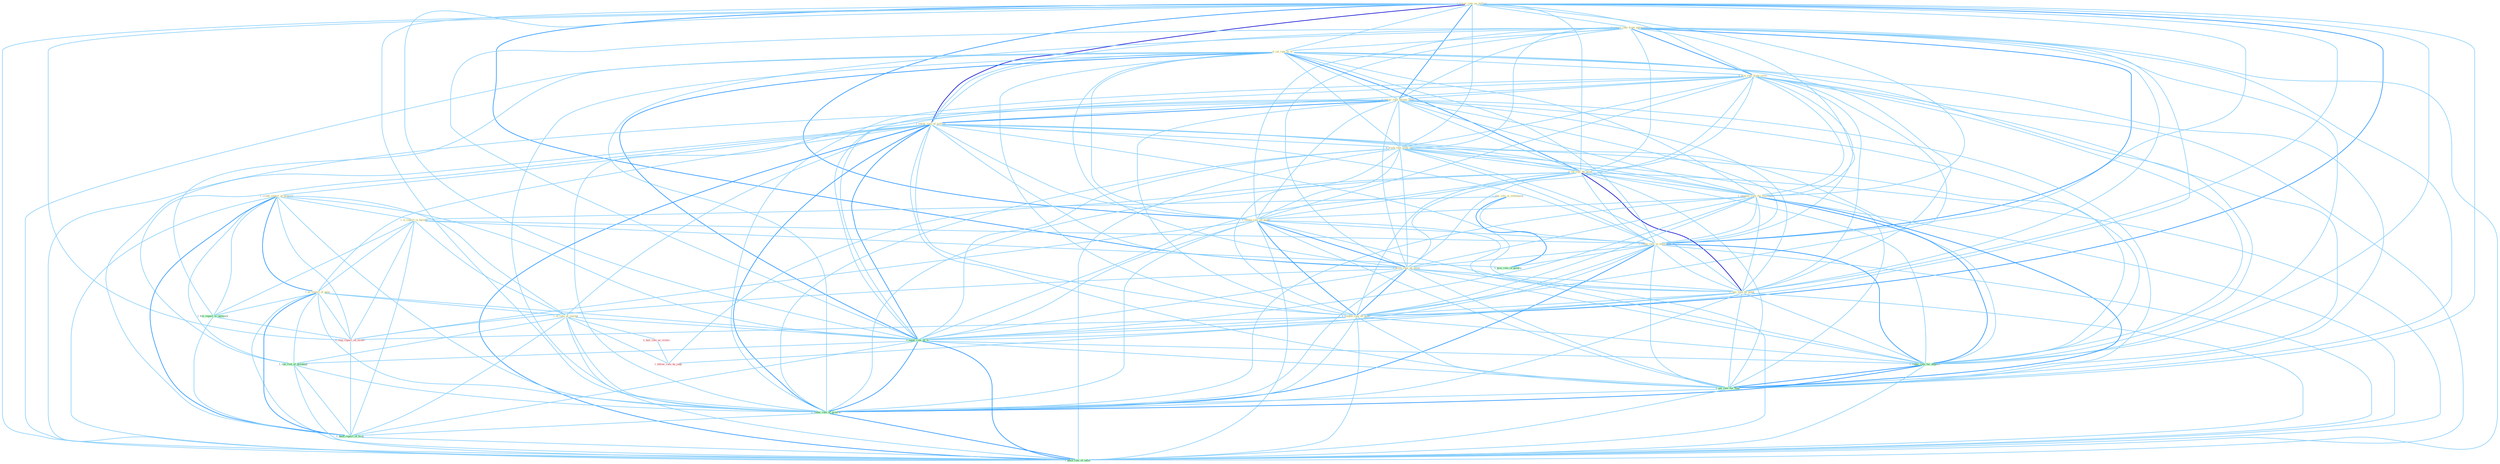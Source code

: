 Graph G{ 
    node
    [shape=polygon,style=filled,width=.5,height=.06,color="#BDFCC9",fixedsize=true,fontsize=4,
    fontcolor="#2f4f4f"];
    {node
    [color="#ffffe0", fontcolor="#8b7d6b"] "1_lower_rate_on_million " "0_expect_rate_from_entitynam " "0_cut_rate_to_% " "0_win_rate_from_critic " "0_lower_rate_becaus_level " "1_lower_rate_of_million " "1_plai_role_in_settlement " "0_track_rate_with_lag " "0_cut_rate_by_point " "1_credit_report_of_genocid " "1_is_report_in_bureau " "1_announc_rate_for_yearnum " "1_retain_rate_on_paper " "1_reduc_rate_in_entitynam " "1_ar_report_of_gene " "1_drive_rate_on_secur " "0_rais_rate_by_point " "1_reckon_rate_on_bond " "1_is_rule_of_journal "}
{node [color="#fff0f5", fontcolor="#b22222"] "0_stop_report_on_street " "0_hail_rule_as_victori " "1_follow_rule_by_judg "}
edge [color="#B0E2FF"];

	"1_lower_rate_on_million " -- "0_expect_rate_from_entitynam " [w="1", color="#87cefa" ];
	"1_lower_rate_on_million " -- "0_cut_rate_to_% " [w="1", color="#87cefa" ];
	"1_lower_rate_on_million " -- "0_win_rate_from_critic " [w="1", color="#87cefa" ];
	"1_lower_rate_on_million " -- "0_lower_rate_becaus_level " [w="2", color="#1e90ff" , len=0.8];
	"1_lower_rate_on_million " -- "1_lower_rate_of_million " [w="3", color="#0000cd" , len=0.6];
	"1_lower_rate_on_million " -- "0_track_rate_with_lag " [w="1", color="#87cefa" ];
	"1_lower_rate_on_million " -- "0_cut_rate_by_point " [w="1", color="#87cefa" ];
	"1_lower_rate_on_million " -- "1_announc_rate_for_yearnum " [w="1", color="#87cefa" ];
	"1_lower_rate_on_million " -- "1_retain_rate_on_paper " [w="2", color="#1e90ff" , len=0.8];
	"1_lower_rate_on_million " -- "1_reduc_rate_in_entitynam " [w="1", color="#87cefa" ];
	"1_lower_rate_on_million " -- "1_drive_rate_on_secur " [w="2", color="#1e90ff" , len=0.8];
	"1_lower_rate_on_million " -- "0_rais_rate_by_point " [w="1", color="#87cefa" ];
	"1_lower_rate_on_million " -- "1_reckon_rate_on_bond " [w="2", color="#1e90ff" , len=0.8];
	"1_lower_rate_on_million " -- "1_equal_rate_of_% " [w="1", color="#87cefa" ];
	"1_lower_rate_on_million " -- "0_stop_report_on_street " [w="1", color="#87cefa" ];
	"1_lower_rate_on_million " -- "1_reduc_rate_for_deposit " [w="1", color="#87cefa" ];
	"1_lower_rate_on_million " -- "1_pai_rate_for_fund " [w="1", color="#87cefa" ];
	"1_lower_rate_on_million " -- "1_reduc_rate_of_growth " [w="1", color="#87cefa" ];
	"1_lower_rate_on_million " -- "1_push_rate_of_inflat " [w="1", color="#87cefa" ];
	"0_expect_rate_from_entitynam " -- "0_cut_rate_to_% " [w="1", color="#87cefa" ];
	"0_expect_rate_from_entitynam " -- "0_win_rate_from_critic " [w="2", color="#1e90ff" , len=0.8];
	"0_expect_rate_from_entitynam " -- "0_lower_rate_becaus_level " [w="1", color="#87cefa" ];
	"0_expect_rate_from_entitynam " -- "1_lower_rate_of_million " [w="1", color="#87cefa" ];
	"0_expect_rate_from_entitynam " -- "0_track_rate_with_lag " [w="1", color="#87cefa" ];
	"0_expect_rate_from_entitynam " -- "0_cut_rate_by_point " [w="1", color="#87cefa" ];
	"0_expect_rate_from_entitynam " -- "1_announc_rate_for_yearnum " [w="1", color="#87cefa" ];
	"0_expect_rate_from_entitynam " -- "1_retain_rate_on_paper " [w="1", color="#87cefa" ];
	"0_expect_rate_from_entitynam " -- "1_reduc_rate_in_entitynam " [w="2", color="#1e90ff" , len=0.8];
	"0_expect_rate_from_entitynam " -- "1_drive_rate_on_secur " [w="1", color="#87cefa" ];
	"0_expect_rate_from_entitynam " -- "0_rais_rate_by_point " [w="1", color="#87cefa" ];
	"0_expect_rate_from_entitynam " -- "1_reckon_rate_on_bond " [w="1", color="#87cefa" ];
	"0_expect_rate_from_entitynam " -- "1_equal_rate_of_% " [w="1", color="#87cefa" ];
	"0_expect_rate_from_entitynam " -- "1_reduc_rate_for_deposit " [w="1", color="#87cefa" ];
	"0_expect_rate_from_entitynam " -- "1_pai_rate_for_fund " [w="1", color="#87cefa" ];
	"0_expect_rate_from_entitynam " -- "1_reduc_rate_of_growth " [w="1", color="#87cefa" ];
	"0_expect_rate_from_entitynam " -- "1_push_rate_of_inflat " [w="1", color="#87cefa" ];
	"0_cut_rate_to_% " -- "0_win_rate_from_critic " [w="1", color="#87cefa" ];
	"0_cut_rate_to_% " -- "0_lower_rate_becaus_level " [w="1", color="#87cefa" ];
	"0_cut_rate_to_% " -- "1_lower_rate_of_million " [w="1", color="#87cefa" ];
	"0_cut_rate_to_% " -- "0_track_rate_with_lag " [w="1", color="#87cefa" ];
	"0_cut_rate_to_% " -- "0_cut_rate_by_point " [w="2", color="#1e90ff" , len=0.8];
	"0_cut_rate_to_% " -- "1_announc_rate_for_yearnum " [w="1", color="#87cefa" ];
	"0_cut_rate_to_% " -- "1_retain_rate_on_paper " [w="1", color="#87cefa" ];
	"0_cut_rate_to_% " -- "1_reduc_rate_in_entitynam " [w="1", color="#87cefa" ];
	"0_cut_rate_to_% " -- "1_drive_rate_on_secur " [w="1", color="#87cefa" ];
	"0_cut_rate_to_% " -- "0_rais_rate_by_point " [w="1", color="#87cefa" ];
	"0_cut_rate_to_% " -- "1_reckon_rate_on_bond " [w="1", color="#87cefa" ];
	"0_cut_rate_to_% " -- "1_file_report_to_network " [w="1", color="#87cefa" ];
	"0_cut_rate_to_% " -- "1_equal_rate_of_% " [w="2", color="#1e90ff" , len=0.8];
	"0_cut_rate_to_% " -- "1_reduc_rate_for_deposit " [w="1", color="#87cefa" ];
	"0_cut_rate_to_% " -- "1_pai_rate_for_fund " [w="1", color="#87cefa" ];
	"0_cut_rate_to_% " -- "1_reduc_rate_of_growth " [w="1", color="#87cefa" ];
	"0_cut_rate_to_% " -- "1_push_rate_of_inflat " [w="1", color="#87cefa" ];
	"0_win_rate_from_critic " -- "0_lower_rate_becaus_level " [w="1", color="#87cefa" ];
	"0_win_rate_from_critic " -- "1_lower_rate_of_million " [w="1", color="#87cefa" ];
	"0_win_rate_from_critic " -- "0_track_rate_with_lag " [w="1", color="#87cefa" ];
	"0_win_rate_from_critic " -- "0_cut_rate_by_point " [w="1", color="#87cefa" ];
	"0_win_rate_from_critic " -- "1_announc_rate_for_yearnum " [w="1", color="#87cefa" ];
	"0_win_rate_from_critic " -- "1_retain_rate_on_paper " [w="1", color="#87cefa" ];
	"0_win_rate_from_critic " -- "1_reduc_rate_in_entitynam " [w="1", color="#87cefa" ];
	"0_win_rate_from_critic " -- "1_drive_rate_on_secur " [w="1", color="#87cefa" ];
	"0_win_rate_from_critic " -- "0_rais_rate_by_point " [w="1", color="#87cefa" ];
	"0_win_rate_from_critic " -- "1_reckon_rate_on_bond " [w="1", color="#87cefa" ];
	"0_win_rate_from_critic " -- "1_equal_rate_of_% " [w="1", color="#87cefa" ];
	"0_win_rate_from_critic " -- "1_reduc_rate_for_deposit " [w="1", color="#87cefa" ];
	"0_win_rate_from_critic " -- "1_pai_rate_for_fund " [w="1", color="#87cefa" ];
	"0_win_rate_from_critic " -- "1_reduc_rate_of_growth " [w="1", color="#87cefa" ];
	"0_win_rate_from_critic " -- "1_push_rate_of_inflat " [w="1", color="#87cefa" ];
	"0_lower_rate_becaus_level " -- "1_lower_rate_of_million " [w="2", color="#1e90ff" , len=0.8];
	"0_lower_rate_becaus_level " -- "0_track_rate_with_lag " [w="1", color="#87cefa" ];
	"0_lower_rate_becaus_level " -- "0_cut_rate_by_point " [w="1", color="#87cefa" ];
	"0_lower_rate_becaus_level " -- "1_announc_rate_for_yearnum " [w="1", color="#87cefa" ];
	"0_lower_rate_becaus_level " -- "1_retain_rate_on_paper " [w="1", color="#87cefa" ];
	"0_lower_rate_becaus_level " -- "1_reduc_rate_in_entitynam " [w="1", color="#87cefa" ];
	"0_lower_rate_becaus_level " -- "1_drive_rate_on_secur " [w="1", color="#87cefa" ];
	"0_lower_rate_becaus_level " -- "0_rais_rate_by_point " [w="1", color="#87cefa" ];
	"0_lower_rate_becaus_level " -- "1_reckon_rate_on_bond " [w="1", color="#87cefa" ];
	"0_lower_rate_becaus_level " -- "1_equal_rate_of_% " [w="1", color="#87cefa" ];
	"0_lower_rate_becaus_level " -- "1_reduc_rate_for_deposit " [w="1", color="#87cefa" ];
	"0_lower_rate_becaus_level " -- "1_pai_rate_for_fund " [w="1", color="#87cefa" ];
	"0_lower_rate_becaus_level " -- "1_reduc_rate_of_growth " [w="1", color="#87cefa" ];
	"0_lower_rate_becaus_level " -- "1_push_rate_of_inflat " [w="1", color="#87cefa" ];
	"1_lower_rate_of_million " -- "0_track_rate_with_lag " [w="1", color="#87cefa" ];
	"1_lower_rate_of_million " -- "0_cut_rate_by_point " [w="1", color="#87cefa" ];
	"1_lower_rate_of_million " -- "1_credit_report_of_genocid " [w="1", color="#87cefa" ];
	"1_lower_rate_of_million " -- "1_announc_rate_for_yearnum " [w="1", color="#87cefa" ];
	"1_lower_rate_of_million " -- "1_retain_rate_on_paper " [w="1", color="#87cefa" ];
	"1_lower_rate_of_million " -- "1_reduc_rate_in_entitynam " [w="1", color="#87cefa" ];
	"1_lower_rate_of_million " -- "1_ar_report_of_gene " [w="1", color="#87cefa" ];
	"1_lower_rate_of_million " -- "1_drive_rate_on_secur " [w="1", color="#87cefa" ];
	"1_lower_rate_of_million " -- "0_rais_rate_by_point " [w="1", color="#87cefa" ];
	"1_lower_rate_of_million " -- "1_reckon_rate_on_bond " [w="1", color="#87cefa" ];
	"1_lower_rate_of_million " -- "1_is_rule_of_journal " [w="1", color="#87cefa" ];
	"1_lower_rate_of_million " -- "1_equal_rate_of_% " [w="2", color="#1e90ff" , len=0.8];
	"1_lower_rate_of_million " -- "1_reduc_rate_for_deposit " [w="1", color="#87cefa" ];
	"1_lower_rate_of_million " -- "1_pai_rate_for_fund " [w="1", color="#87cefa" ];
	"1_lower_rate_of_million " -- "1_run_risk_of_disintegr " [w="1", color="#87cefa" ];
	"1_lower_rate_of_million " -- "1_reduc_rate_of_growth " [w="2", color="#1e90ff" , len=0.8];
	"1_lower_rate_of_million " -- "1_been_report_of_firm " [w="1", color="#87cefa" ];
	"1_lower_rate_of_million " -- "1_push_rate_of_inflat " [w="2", color="#1e90ff" , len=0.8];
	"1_plai_role_in_settlement " -- "1_is_report_in_bureau " [w="1", color="#87cefa" ];
	"1_plai_role_in_settlement " -- "1_reduc_rate_in_entitynam " [w="1", color="#87cefa" ];
	"1_plai_role_in_settlement " -- "1_give_role_in_govern " [w="2", color="#1e90ff" , len=0.8];
	"0_track_rate_with_lag " -- "0_cut_rate_by_point " [w="1", color="#87cefa" ];
	"0_track_rate_with_lag " -- "1_announc_rate_for_yearnum " [w="1", color="#87cefa" ];
	"0_track_rate_with_lag " -- "1_retain_rate_on_paper " [w="1", color="#87cefa" ];
	"0_track_rate_with_lag " -- "1_reduc_rate_in_entitynam " [w="1", color="#87cefa" ];
	"0_track_rate_with_lag " -- "1_drive_rate_on_secur " [w="1", color="#87cefa" ];
	"0_track_rate_with_lag " -- "0_rais_rate_by_point " [w="1", color="#87cefa" ];
	"0_track_rate_with_lag " -- "1_reckon_rate_on_bond " [w="1", color="#87cefa" ];
	"0_track_rate_with_lag " -- "1_equal_rate_of_% " [w="1", color="#87cefa" ];
	"0_track_rate_with_lag " -- "1_reduc_rate_for_deposit " [w="1", color="#87cefa" ];
	"0_track_rate_with_lag " -- "1_pai_rate_for_fund " [w="1", color="#87cefa" ];
	"0_track_rate_with_lag " -- "1_reduc_rate_of_growth " [w="1", color="#87cefa" ];
	"0_track_rate_with_lag " -- "1_push_rate_of_inflat " [w="1", color="#87cefa" ];
	"0_cut_rate_by_point " -- "1_announc_rate_for_yearnum " [w="1", color="#87cefa" ];
	"0_cut_rate_by_point " -- "1_retain_rate_on_paper " [w="1", color="#87cefa" ];
	"0_cut_rate_by_point " -- "1_reduc_rate_in_entitynam " [w="1", color="#87cefa" ];
	"0_cut_rate_by_point " -- "1_drive_rate_on_secur " [w="1", color="#87cefa" ];
	"0_cut_rate_by_point " -- "0_rais_rate_by_point " [w="3", color="#0000cd" , len=0.6];
	"0_cut_rate_by_point " -- "1_reckon_rate_on_bond " [w="1", color="#87cefa" ];
	"0_cut_rate_by_point " -- "1_equal_rate_of_% " [w="1", color="#87cefa" ];
	"0_cut_rate_by_point " -- "1_reduc_rate_for_deposit " [w="1", color="#87cefa" ];
	"0_cut_rate_by_point " -- "1_pai_rate_for_fund " [w="1", color="#87cefa" ];
	"0_cut_rate_by_point " -- "1_follow_rule_by_judg " [w="1", color="#87cefa" ];
	"0_cut_rate_by_point " -- "1_reduc_rate_of_growth " [w="1", color="#87cefa" ];
	"0_cut_rate_by_point " -- "1_push_rate_of_inflat " [w="1", color="#87cefa" ];
	"1_credit_report_of_genocid " -- "1_is_report_in_bureau " [w="1", color="#87cefa" ];
	"1_credit_report_of_genocid " -- "1_ar_report_of_gene " [w="2", color="#1e90ff" , len=0.8];
	"1_credit_report_of_genocid " -- "1_is_rule_of_journal " [w="1", color="#87cefa" ];
	"1_credit_report_of_genocid " -- "1_file_report_to_network " [w="1", color="#87cefa" ];
	"1_credit_report_of_genocid " -- "1_equal_rate_of_% " [w="1", color="#87cefa" ];
	"1_credit_report_of_genocid " -- "0_stop_report_on_street " [w="1", color="#87cefa" ];
	"1_credit_report_of_genocid " -- "1_run_risk_of_disintegr " [w="1", color="#87cefa" ];
	"1_credit_report_of_genocid " -- "1_reduc_rate_of_growth " [w="1", color="#87cefa" ];
	"1_credit_report_of_genocid " -- "1_been_report_of_firm " [w="2", color="#1e90ff" , len=0.8];
	"1_credit_report_of_genocid " -- "1_push_rate_of_inflat " [w="1", color="#87cefa" ];
	"1_is_report_in_bureau " -- "1_reduc_rate_in_entitynam " [w="1", color="#87cefa" ];
	"1_is_report_in_bureau " -- "1_ar_report_of_gene " [w="1", color="#87cefa" ];
	"1_is_report_in_bureau " -- "1_is_rule_of_journal " [w="1", color="#87cefa" ];
	"1_is_report_in_bureau " -- "1_file_report_to_network " [w="1", color="#87cefa" ];
	"1_is_report_in_bureau " -- "0_stop_report_on_street " [w="1", color="#87cefa" ];
	"1_is_report_in_bureau " -- "1_give_role_in_govern " [w="1", color="#87cefa" ];
	"1_is_report_in_bureau " -- "1_been_report_of_firm " [w="1", color="#87cefa" ];
	"1_announc_rate_for_yearnum " -- "1_retain_rate_on_paper " [w="1", color="#87cefa" ];
	"1_announc_rate_for_yearnum " -- "1_reduc_rate_in_entitynam " [w="1", color="#87cefa" ];
	"1_announc_rate_for_yearnum " -- "1_drive_rate_on_secur " [w="1", color="#87cefa" ];
	"1_announc_rate_for_yearnum " -- "0_rais_rate_by_point " [w="1", color="#87cefa" ];
	"1_announc_rate_for_yearnum " -- "1_reckon_rate_on_bond " [w="1", color="#87cefa" ];
	"1_announc_rate_for_yearnum " -- "1_equal_rate_of_% " [w="1", color="#87cefa" ];
	"1_announc_rate_for_yearnum " -- "1_reduc_rate_for_deposit " [w="2", color="#1e90ff" , len=0.8];
	"1_announc_rate_for_yearnum " -- "1_pai_rate_for_fund " [w="2", color="#1e90ff" , len=0.8];
	"1_announc_rate_for_yearnum " -- "1_reduc_rate_of_growth " [w="1", color="#87cefa" ];
	"1_announc_rate_for_yearnum " -- "1_push_rate_of_inflat " [w="1", color="#87cefa" ];
	"1_retain_rate_on_paper " -- "1_reduc_rate_in_entitynam " [w="1", color="#87cefa" ];
	"1_retain_rate_on_paper " -- "1_drive_rate_on_secur " [w="2", color="#1e90ff" , len=0.8];
	"1_retain_rate_on_paper " -- "0_rais_rate_by_point " [w="1", color="#87cefa" ];
	"1_retain_rate_on_paper " -- "1_reckon_rate_on_bond " [w="2", color="#1e90ff" , len=0.8];
	"1_retain_rate_on_paper " -- "1_equal_rate_of_% " [w="1", color="#87cefa" ];
	"1_retain_rate_on_paper " -- "0_stop_report_on_street " [w="1", color="#87cefa" ];
	"1_retain_rate_on_paper " -- "1_reduc_rate_for_deposit " [w="1", color="#87cefa" ];
	"1_retain_rate_on_paper " -- "1_pai_rate_for_fund " [w="1", color="#87cefa" ];
	"1_retain_rate_on_paper " -- "1_reduc_rate_of_growth " [w="1", color="#87cefa" ];
	"1_retain_rate_on_paper " -- "1_push_rate_of_inflat " [w="1", color="#87cefa" ];
	"1_reduc_rate_in_entitynam " -- "1_drive_rate_on_secur " [w="1", color="#87cefa" ];
	"1_reduc_rate_in_entitynam " -- "0_rais_rate_by_point " [w="1", color="#87cefa" ];
	"1_reduc_rate_in_entitynam " -- "1_reckon_rate_on_bond " [w="1", color="#87cefa" ];
	"1_reduc_rate_in_entitynam " -- "1_equal_rate_of_% " [w="1", color="#87cefa" ];
	"1_reduc_rate_in_entitynam " -- "1_reduc_rate_for_deposit " [w="2", color="#1e90ff" , len=0.8];
	"1_reduc_rate_in_entitynam " -- "1_give_role_in_govern " [w="1", color="#87cefa" ];
	"1_reduc_rate_in_entitynam " -- "1_pai_rate_for_fund " [w="1", color="#87cefa" ];
	"1_reduc_rate_in_entitynam " -- "1_reduc_rate_of_growth " [w="2", color="#1e90ff" , len=0.8];
	"1_reduc_rate_in_entitynam " -- "1_push_rate_of_inflat " [w="1", color="#87cefa" ];
	"1_ar_report_of_gene " -- "1_is_rule_of_journal " [w="1", color="#87cefa" ];
	"1_ar_report_of_gene " -- "1_file_report_to_network " [w="1", color="#87cefa" ];
	"1_ar_report_of_gene " -- "1_equal_rate_of_% " [w="1", color="#87cefa" ];
	"1_ar_report_of_gene " -- "0_stop_report_on_street " [w="1", color="#87cefa" ];
	"1_ar_report_of_gene " -- "1_run_risk_of_disintegr " [w="1", color="#87cefa" ];
	"1_ar_report_of_gene " -- "1_reduc_rate_of_growth " [w="1", color="#87cefa" ];
	"1_ar_report_of_gene " -- "1_been_report_of_firm " [w="2", color="#1e90ff" , len=0.8];
	"1_ar_report_of_gene " -- "1_push_rate_of_inflat " [w="1", color="#87cefa" ];
	"1_drive_rate_on_secur " -- "0_rais_rate_by_point " [w="1", color="#87cefa" ];
	"1_drive_rate_on_secur " -- "1_reckon_rate_on_bond " [w="2", color="#1e90ff" , len=0.8];
	"1_drive_rate_on_secur " -- "1_equal_rate_of_% " [w="1", color="#87cefa" ];
	"1_drive_rate_on_secur " -- "0_stop_report_on_street " [w="1", color="#87cefa" ];
	"1_drive_rate_on_secur " -- "1_reduc_rate_for_deposit " [w="1", color="#87cefa" ];
	"1_drive_rate_on_secur " -- "1_pai_rate_for_fund " [w="1", color="#87cefa" ];
	"1_drive_rate_on_secur " -- "1_reduc_rate_of_growth " [w="1", color="#87cefa" ];
	"1_drive_rate_on_secur " -- "1_push_rate_of_inflat " [w="1", color="#87cefa" ];
	"0_rais_rate_by_point " -- "1_reckon_rate_on_bond " [w="1", color="#87cefa" ];
	"0_rais_rate_by_point " -- "1_equal_rate_of_% " [w="1", color="#87cefa" ];
	"0_rais_rate_by_point " -- "1_reduc_rate_for_deposit " [w="1", color="#87cefa" ];
	"0_rais_rate_by_point " -- "1_pai_rate_for_fund " [w="1", color="#87cefa" ];
	"0_rais_rate_by_point " -- "1_follow_rule_by_judg " [w="1", color="#87cefa" ];
	"0_rais_rate_by_point " -- "1_reduc_rate_of_growth " [w="1", color="#87cefa" ];
	"0_rais_rate_by_point " -- "1_push_rate_of_inflat " [w="1", color="#87cefa" ];
	"1_reckon_rate_on_bond " -- "1_equal_rate_of_% " [w="1", color="#87cefa" ];
	"1_reckon_rate_on_bond " -- "0_stop_report_on_street " [w="1", color="#87cefa" ];
	"1_reckon_rate_on_bond " -- "1_reduc_rate_for_deposit " [w="1", color="#87cefa" ];
	"1_reckon_rate_on_bond " -- "1_pai_rate_for_fund " [w="1", color="#87cefa" ];
	"1_reckon_rate_on_bond " -- "1_reduc_rate_of_growth " [w="1", color="#87cefa" ];
	"1_reckon_rate_on_bond " -- "1_push_rate_of_inflat " [w="1", color="#87cefa" ];
	"1_is_rule_of_journal " -- "1_equal_rate_of_% " [w="1", color="#87cefa" ];
	"1_is_rule_of_journal " -- "0_hail_rule_as_victori " [w="1", color="#87cefa" ];
	"1_is_rule_of_journal " -- "1_run_risk_of_disintegr " [w="1", color="#87cefa" ];
	"1_is_rule_of_journal " -- "1_follow_rule_by_judg " [w="1", color="#87cefa" ];
	"1_is_rule_of_journal " -- "1_reduc_rate_of_growth " [w="1", color="#87cefa" ];
	"1_is_rule_of_journal " -- "1_been_report_of_firm " [w="1", color="#87cefa" ];
	"1_is_rule_of_journal " -- "1_push_rate_of_inflat " [w="1", color="#87cefa" ];
	"1_file_report_to_network " -- "0_stop_report_on_street " [w="1", color="#87cefa" ];
	"1_file_report_to_network " -- "1_been_report_of_firm " [w="1", color="#87cefa" ];
	"1_equal_rate_of_% " -- "1_reduc_rate_for_deposit " [w="1", color="#87cefa" ];
	"1_equal_rate_of_% " -- "1_pai_rate_for_fund " [w="1", color="#87cefa" ];
	"1_equal_rate_of_% " -- "1_run_risk_of_disintegr " [w="1", color="#87cefa" ];
	"1_equal_rate_of_% " -- "1_reduc_rate_of_growth " [w="2", color="#1e90ff" , len=0.8];
	"1_equal_rate_of_% " -- "1_been_report_of_firm " [w="1", color="#87cefa" ];
	"1_equal_rate_of_% " -- "1_push_rate_of_inflat " [w="2", color="#1e90ff" , len=0.8];
	"0_stop_report_on_street " -- "1_been_report_of_firm " [w="1", color="#87cefa" ];
	"1_reduc_rate_for_deposit " -- "1_pai_rate_for_fund " [w="2", color="#1e90ff" , len=0.8];
	"1_reduc_rate_for_deposit " -- "1_reduc_rate_of_growth " [w="2", color="#1e90ff" , len=0.8];
	"1_reduc_rate_for_deposit " -- "1_push_rate_of_inflat " [w="1", color="#87cefa" ];
	"1_pai_rate_for_fund " -- "1_reduc_rate_of_growth " [w="1", color="#87cefa" ];
	"1_pai_rate_for_fund " -- "1_push_rate_of_inflat " [w="1", color="#87cefa" ];
	"0_hail_rule_as_victori " -- "1_follow_rule_by_judg " [w="1", color="#87cefa" ];
	"1_run_risk_of_disintegr " -- "1_reduc_rate_of_growth " [w="1", color="#87cefa" ];
	"1_run_risk_of_disintegr " -- "1_been_report_of_firm " [w="1", color="#87cefa" ];
	"1_run_risk_of_disintegr " -- "1_push_rate_of_inflat " [w="1", color="#87cefa" ];
	"1_reduc_rate_of_growth " -- "1_been_report_of_firm " [w="1", color="#87cefa" ];
	"1_reduc_rate_of_growth " -- "1_push_rate_of_inflat " [w="2", color="#1e90ff" , len=0.8];
	"1_been_report_of_firm " -- "1_push_rate_of_inflat " [w="1", color="#87cefa" ];
}